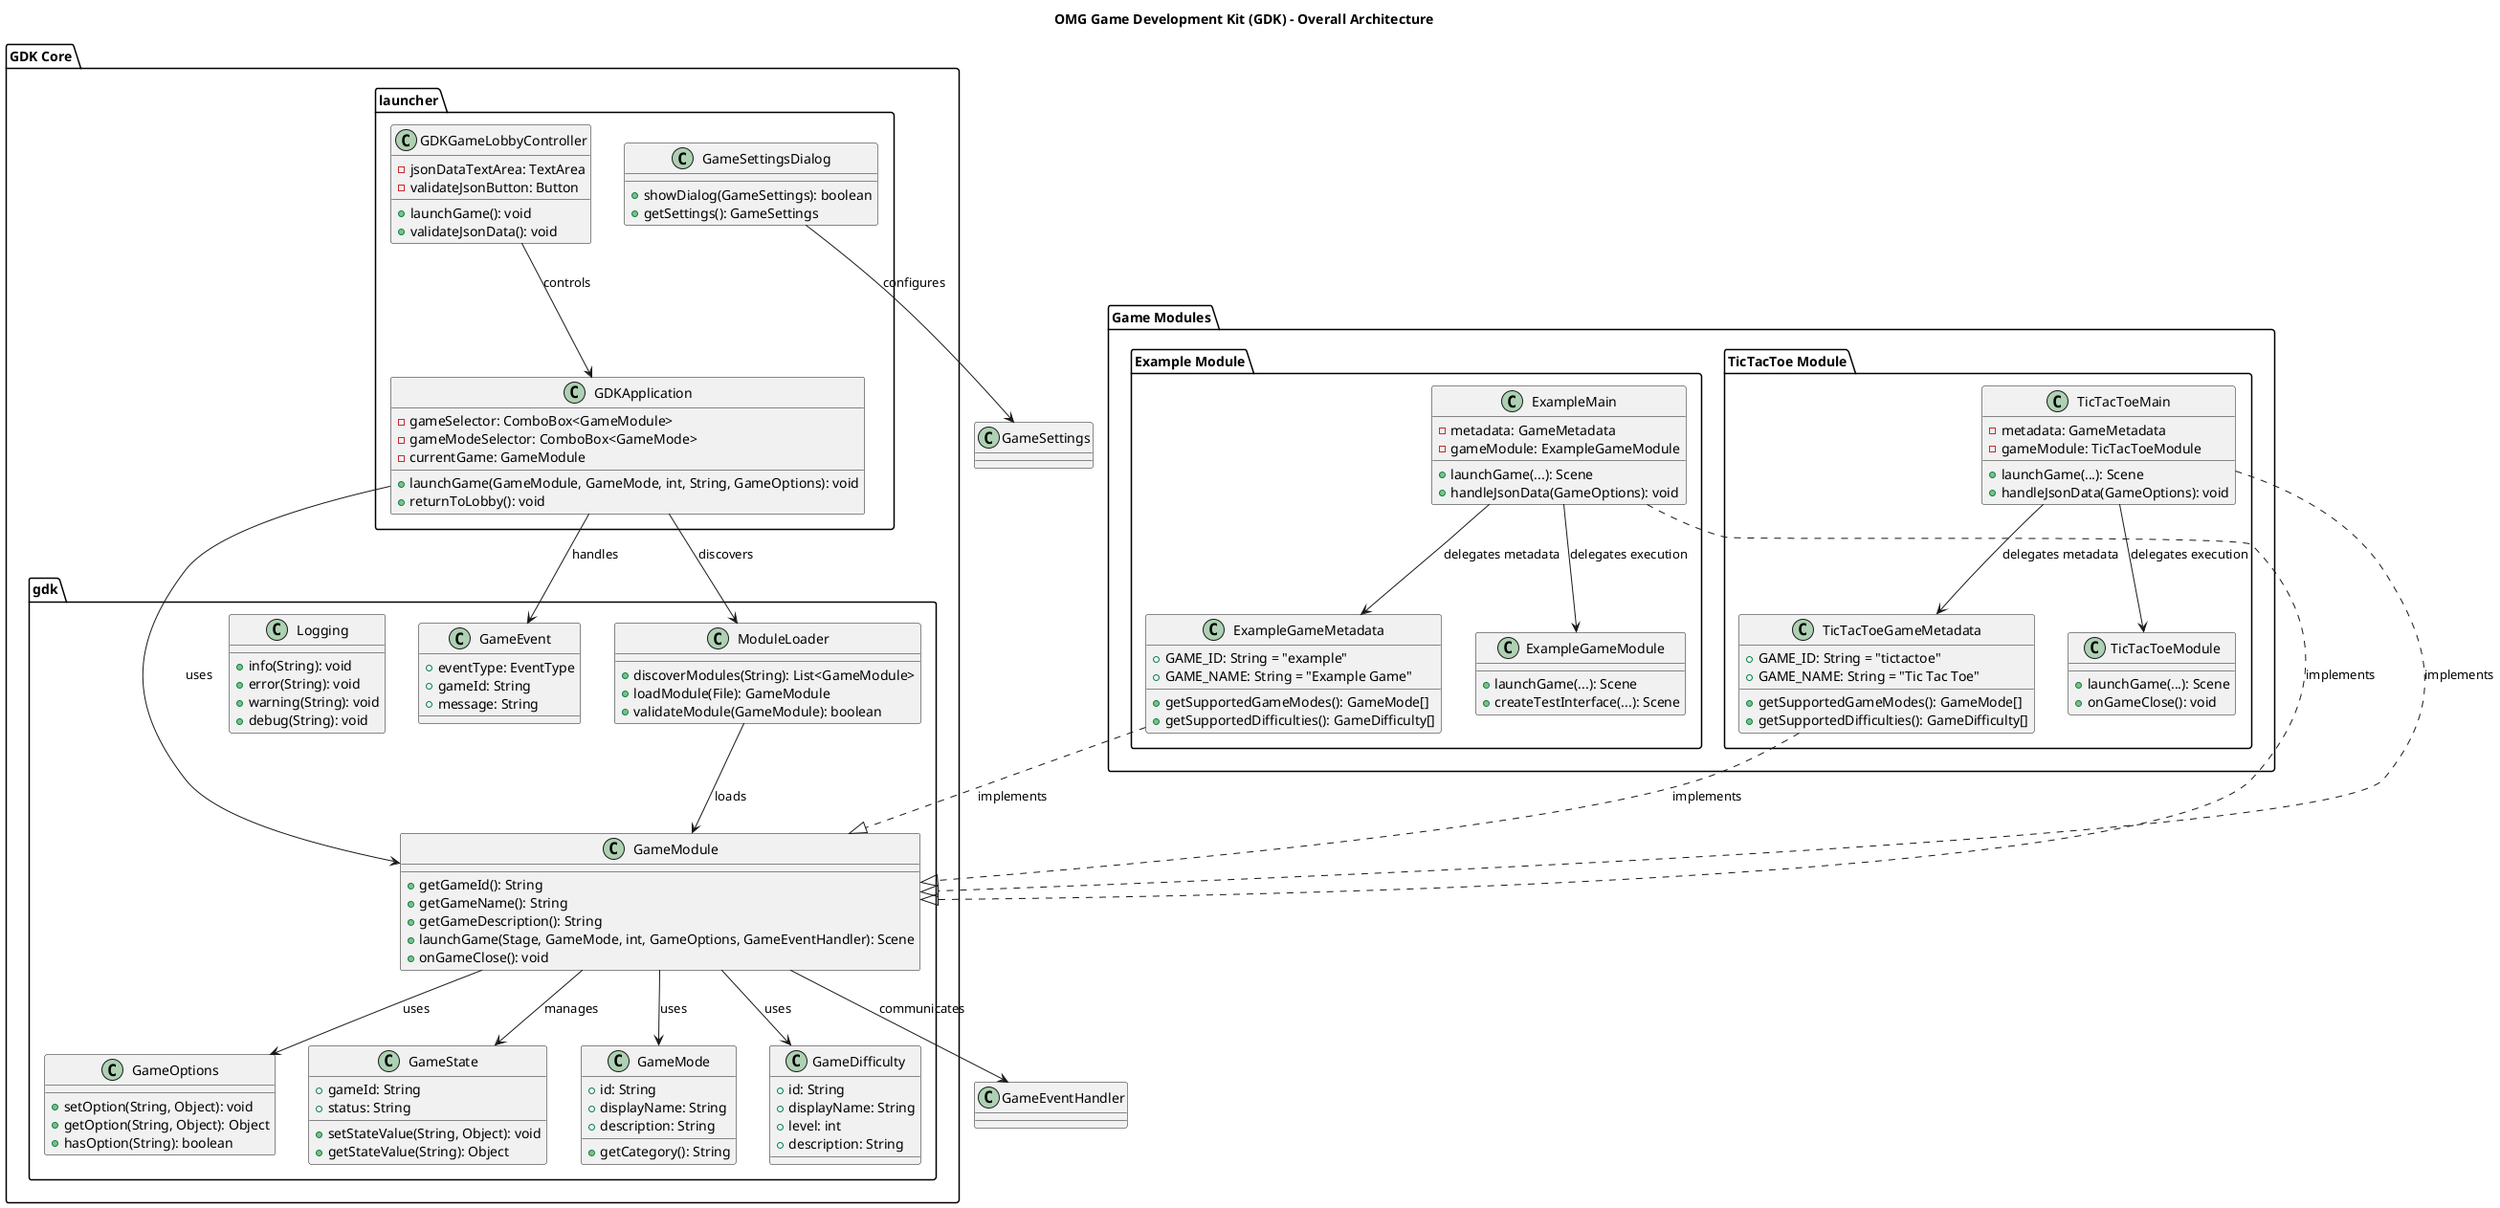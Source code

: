 @startuml
title OMG Game Development Kit (GDK) - Overall Architecture

package "GDK Core" {
    package "gdk" {
        class GameModule {
            +getGameId(): String
            +getGameName(): String
            +getGameDescription(): String
            +launchGame(Stage, GameMode, int, GameOptions, GameEventHandler): Scene
            +onGameClose(): void
        }
        
        class GameMode {
            +id: String
            +displayName: String
            +description: String
            +getCategory(): String
        }
        
        class GameDifficulty {
            +id: String
            +displayName: String
            +level: int
            +description: String
        }
        
        class GameOptions {
            +setOption(String, Object): void
            +getOption(String, Object): Object
            +hasOption(String): boolean
        }
        
        class GameState {
            +gameId: String
            +status: String
            +setStateValue(String, Object): void
            +getStateValue(String): Object
        }
        
        class GameEvent {
            +eventType: EventType
            +gameId: String
            +message: String
        }
        
        class ModuleLoader {
            +discoverModules(String): List<GameModule>
            +loadModule(File): GameModule
            +validateModule(GameModule): boolean
        }
        
        class Logging {
            +info(String): void
            +error(String): void
            +warning(String): void
            +debug(String): void
        }
    }
    
    package "launcher" {
        class GDKApplication {
            -gameSelector: ComboBox<GameModule>
            -gameModeSelector: ComboBox<GameMode>
            -currentGame: GameModule
            +launchGame(GameModule, GameMode, int, String, GameOptions): void
            +returnToLobby(): void
        }
        
        class GDKGameLobbyController {
            -jsonDataTextArea: TextArea
            -validateJsonButton: Button
            +launchGame(): void
            +validateJsonData(): void
        }
        
        class GameSettingsDialog {
            +showDialog(GameSettings): boolean
            +getSettings(): GameSettings
        }
    }
}

package "Game Modules" {
    package "Example Module" {
        class ExampleMain {
            -metadata: GameMetadata
            -gameModule: ExampleGameModule
            +launchGame(...): Scene
            +handleJsonData(GameOptions): void
        }
        
        class ExampleGameMetadata {
            +GAME_ID: String = "example"
            +GAME_NAME: String = "Example Game"
            +getSupportedGameModes(): GameMode[]
            +getSupportedDifficulties(): GameDifficulty[]
        }
        
        class ExampleGameModule {
            +launchGame(...): Scene
            +createTestInterface(...): Scene
        }
    }
    
    package "TicTacToe Module" {
        class TicTacToeMain {
            -metadata: GameMetadata
            -gameModule: TicTacToeModule
            +launchGame(...): Scene
            +handleJsonData(GameOptions): void
        }
        
        class TicTacToeGameMetadata {
            +GAME_ID: String = "tictactoe"
            +GAME_NAME: String = "Tic Tac Toe"
            +getSupportedGameModes(): GameMode[]
            +getSupportedDifficulties(): GameDifficulty[]
        }
        
        class TicTacToeModule {
            +launchGame(...): Scene
            +onGameClose(): void
        }
    }
}

' Relationships
GDKApplication --> GameModule : uses
GDKApplication --> ModuleLoader : discovers
GDKApplication --> GameEvent : handles
GDKGameLobbyController --> GDKApplication : controls
GameSettingsDialog --> GameSettings : configures

ExampleMain --> ExampleGameMetadata : delegates metadata
ExampleMain --> ExampleGameModule : delegates execution
TicTacToeMain --> TicTacToeGameMetadata : delegates metadata
TicTacToeMain --> TicTacToeModule : delegates execution

ExampleMain ..|> GameModule : implements
TicTacToeMain ..|> GameModule : implements
ExampleGameMetadata ..|> GameModule : implements
TicTacToeGameMetadata ..|> GameModule : implements

ModuleLoader --> GameModule : loads
GameModule --> GameMode : uses
GameModule --> GameDifficulty : uses
GameModule --> GameOptions : uses
GameModule --> GameState : manages
GameModule --> GameEventHandler : communicates

@enduml 